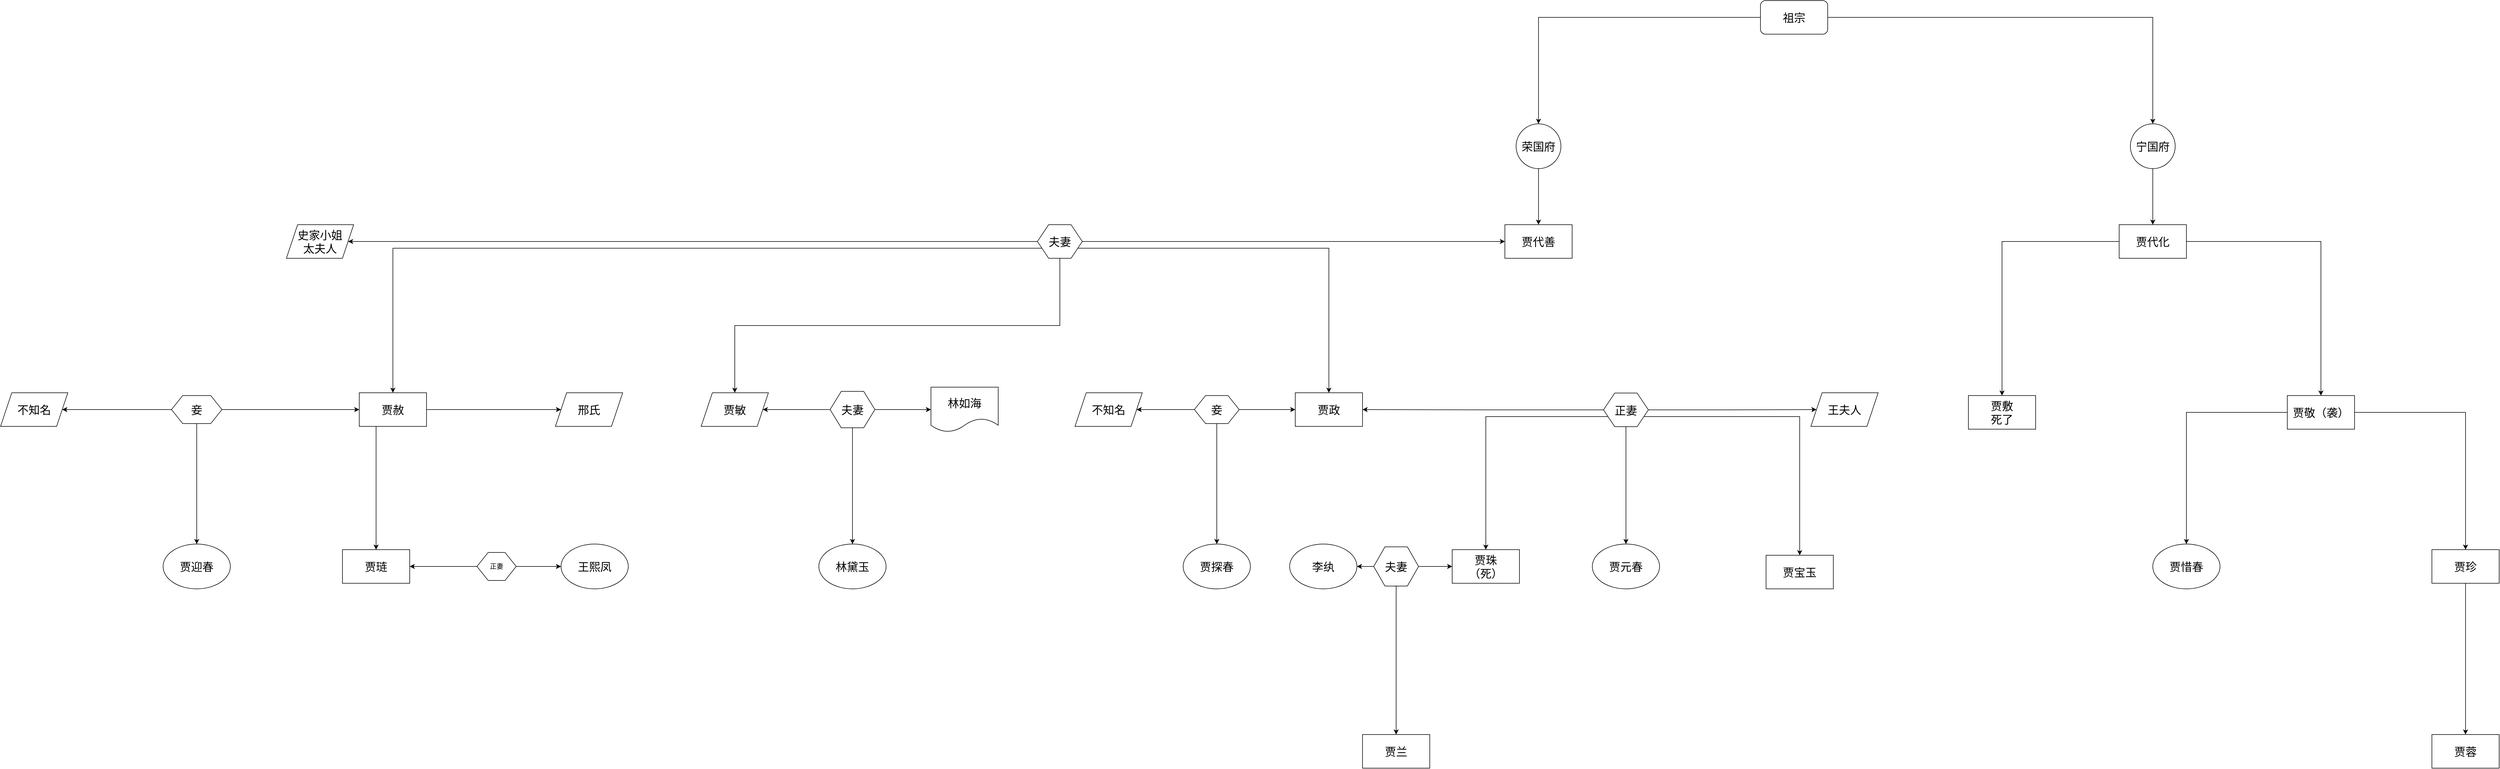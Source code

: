 <mxfile version="22.1.16" type="github">
  <diagram name="Page-1" id="Ep9QOVcMTnSpIJEs8LK5">
    <mxGraphModel dx="6066" dy="1865" grid="1" gridSize="10" guides="1" tooltips="1" connect="1" arrows="1" fold="1" page="1" pageScale="1" pageWidth="827" pageHeight="1169" math="0" shadow="0">
      <root>
        <mxCell id="0" />
        <mxCell id="1" parent="0" />
        <mxCell id="Ub61VKP5db7Y0_wZyz6B-24" value="" style="edgeStyle=orthogonalEdgeStyle;rounded=0;orthogonalLoop=1;jettySize=auto;html=1;" parent="1" source="Ub61VKP5db7Y0_wZyz6B-4" target="Ub61VKP5db7Y0_wZyz6B-23" edge="1">
          <mxGeometry relative="1" as="geometry" />
        </mxCell>
        <mxCell id="Ub61VKP5db7Y0_wZyz6B-4" value="&lt;font style=&quot;font-size: 20px;&quot;&gt;荣国府&lt;/font&gt;" style="ellipse;whiteSpace=wrap;html=1;aspect=fixed;" parent="1" vertex="1">
          <mxGeometry x="374" y="230" width="80" height="80" as="geometry" />
        </mxCell>
        <mxCell id="Ub61VKP5db7Y0_wZyz6B-14" value="" style="edgeStyle=orthogonalEdgeStyle;rounded=0;orthogonalLoop=1;jettySize=auto;html=1;" parent="1" source="Ub61VKP5db7Y0_wZyz6B-5" target="Ub61VKP5db7Y0_wZyz6B-13" edge="1">
          <mxGeometry relative="1" as="geometry" />
        </mxCell>
        <mxCell id="Ub61VKP5db7Y0_wZyz6B-5" value="&lt;font style=&quot;font-size: 20px;&quot;&gt;宁国府&lt;/font&gt;" style="ellipse;whiteSpace=wrap;html=1;aspect=fixed;" parent="1" vertex="1">
          <mxGeometry x="1470" y="230" width="80" height="80" as="geometry" />
        </mxCell>
        <mxCell id="Ub61VKP5db7Y0_wZyz6B-16" value="" style="edgeStyle=orthogonalEdgeStyle;rounded=0;orthogonalLoop=1;jettySize=auto;html=1;" parent="1" source="Ub61VKP5db7Y0_wZyz6B-13" target="Ub61VKP5db7Y0_wZyz6B-15" edge="1">
          <mxGeometry relative="1" as="geometry" />
        </mxCell>
        <mxCell id="Ub61VKP5db7Y0_wZyz6B-18" value="" style="edgeStyle=orthogonalEdgeStyle;rounded=0;orthogonalLoop=1;jettySize=auto;html=1;" parent="1" source="Ub61VKP5db7Y0_wZyz6B-13" target="Ub61VKP5db7Y0_wZyz6B-17" edge="1">
          <mxGeometry relative="1" as="geometry" />
        </mxCell>
        <mxCell id="Ub61VKP5db7Y0_wZyz6B-13" value="&lt;font style=&quot;font-size: 20px;&quot;&gt;贾代化&lt;/font&gt;" style="whiteSpace=wrap;html=1;" parent="1" vertex="1">
          <mxGeometry x="1450" y="410" width="120" height="60" as="geometry" />
        </mxCell>
        <mxCell id="Ub61VKP5db7Y0_wZyz6B-20" value="" style="edgeStyle=orthogonalEdgeStyle;rounded=0;orthogonalLoop=1;jettySize=auto;html=1;exitX=1;exitY=0.5;exitDx=0;exitDy=0;" parent="1" source="Ub61VKP5db7Y0_wZyz6B-15" target="Ub61VKP5db7Y0_wZyz6B-19" edge="1">
          <mxGeometry relative="1" as="geometry" />
        </mxCell>
        <mxCell id="Ub61VKP5db7Y0_wZyz6B-76" style="edgeStyle=orthogonalEdgeStyle;rounded=0;orthogonalLoop=1;jettySize=auto;html=1;exitX=0;exitY=0.5;exitDx=0;exitDy=0;" parent="1" source="Ub61VKP5db7Y0_wZyz6B-15" target="Ub61VKP5db7Y0_wZyz6B-77" edge="1">
          <mxGeometry relative="1" as="geometry">
            <mxPoint x="1580" y="990.0" as="targetPoint" />
          </mxGeometry>
        </mxCell>
        <mxCell id="Ub61VKP5db7Y0_wZyz6B-15" value="&lt;font style=&quot;font-size: 20px;&quot;&gt;贾敬（袭）&lt;/font&gt;" style="whiteSpace=wrap;html=1;" parent="1" vertex="1">
          <mxGeometry x="1750" y="715" width="120" height="60" as="geometry" />
        </mxCell>
        <mxCell id="Ub61VKP5db7Y0_wZyz6B-17" value="&lt;font style=&quot;font-size: 20px;&quot;&gt;贾敷&lt;br&gt;死了&lt;/font&gt;" style="whiteSpace=wrap;html=1;" parent="1" vertex="1">
          <mxGeometry x="1181" y="715" width="120" height="60" as="geometry" />
        </mxCell>
        <mxCell id="Ub61VKP5db7Y0_wZyz6B-22" value="" style="edgeStyle=orthogonalEdgeStyle;rounded=0;orthogonalLoop=1;jettySize=auto;html=1;" parent="1" source="Ub61VKP5db7Y0_wZyz6B-19" target="Ub61VKP5db7Y0_wZyz6B-21" edge="1">
          <mxGeometry relative="1" as="geometry" />
        </mxCell>
        <mxCell id="Ub61VKP5db7Y0_wZyz6B-19" value="&lt;font style=&quot;font-size: 20px;&quot;&gt;贾珍&lt;/font&gt;" style="whiteSpace=wrap;html=1;" parent="1" vertex="1">
          <mxGeometry x="2008" y="990" width="120" height="60" as="geometry" />
        </mxCell>
        <mxCell id="Ub61VKP5db7Y0_wZyz6B-21" value="&lt;font style=&quot;font-size: 20px;&quot;&gt;贾蓉&lt;/font&gt;" style="whiteSpace=wrap;html=1;" parent="1" vertex="1">
          <mxGeometry x="2008" y="1320" width="120" height="60" as="geometry" />
        </mxCell>
        <mxCell id="Ub61VKP5db7Y0_wZyz6B-23" value="&lt;font style=&quot;font-size: 20px;&quot;&gt;贾代善&lt;/font&gt;" style="whiteSpace=wrap;html=1;" parent="1" vertex="1">
          <mxGeometry x="354" y="410" width="120" height="60" as="geometry" />
        </mxCell>
        <mxCell id="Ub61VKP5db7Y0_wZyz6B-26" value="&lt;font style=&quot;font-size: 20px;&quot;&gt;史家小姐&lt;br&gt;太夫人&lt;br&gt;&lt;/font&gt;" style="shape=parallelogram;perimeter=parallelogramPerimeter;whiteSpace=wrap;html=1;fixedSize=1;" parent="1" vertex="1">
          <mxGeometry x="-1820" y="410" width="120" height="60" as="geometry" />
        </mxCell>
        <mxCell id="Ub61VKP5db7Y0_wZyz6B-34" value="" style="endArrow=classic;html=1;rounded=0;entryX=0.5;entryY=0;entryDx=0;entryDy=0;exitX=1;exitY=0.5;exitDx=0;exitDy=0;" parent="1" source="Wx3JRDpjjMe_tHbaAGEB-1" target="Ub61VKP5db7Y0_wZyz6B-5" edge="1">
          <mxGeometry width="50" height="50" relative="1" as="geometry">
            <mxPoint x="990" y="30" as="sourcePoint" />
            <mxPoint x="720" y="300" as="targetPoint" />
            <Array as="points">
              <mxPoint x="1510" y="40" />
            </Array>
          </mxGeometry>
        </mxCell>
        <mxCell id="Ub61VKP5db7Y0_wZyz6B-35" value="" style="endArrow=classic;html=1;rounded=0;entryX=0.5;entryY=0;entryDx=0;entryDy=0;exitX=0;exitY=0.5;exitDx=0;exitDy=0;" parent="1" source="Wx3JRDpjjMe_tHbaAGEB-1" target="Ub61VKP5db7Y0_wZyz6B-4" edge="1">
          <mxGeometry width="50" height="50" relative="1" as="geometry">
            <mxPoint x="790" y="40" as="sourcePoint" />
            <mxPoint x="720" y="300" as="targetPoint" />
            <Array as="points">
              <mxPoint x="414" y="40" />
            </Array>
          </mxGeometry>
        </mxCell>
        <mxCell id="Ub61VKP5db7Y0_wZyz6B-40" style="edgeStyle=orthogonalEdgeStyle;rounded=0;orthogonalLoop=1;jettySize=auto;html=1;exitX=1;exitY=0.5;exitDx=0;exitDy=0;entryX=0;entryY=0.5;entryDx=0;entryDy=0;" parent="1" source="Ub61VKP5db7Y0_wZyz6B-37" target="Ub61VKP5db7Y0_wZyz6B-23" edge="1">
          <mxGeometry relative="1" as="geometry">
            <Array as="points">
              <mxPoint x="320" y="440" />
              <mxPoint x="320" y="440" />
            </Array>
          </mxGeometry>
        </mxCell>
        <mxCell id="Ub61VKP5db7Y0_wZyz6B-41" style="edgeStyle=orthogonalEdgeStyle;rounded=0;orthogonalLoop=1;jettySize=auto;html=1;exitX=0;exitY=0.5;exitDx=0;exitDy=0;entryX=1;entryY=0.5;entryDx=0;entryDy=0;" parent="1" source="Ub61VKP5db7Y0_wZyz6B-37" target="Ub61VKP5db7Y0_wZyz6B-26" edge="1">
          <mxGeometry relative="1" as="geometry" />
        </mxCell>
        <mxCell id="Ub61VKP5db7Y0_wZyz6B-43" style="edgeStyle=orthogonalEdgeStyle;rounded=0;orthogonalLoop=1;jettySize=auto;html=1;exitX=0;exitY=0.75;exitDx=0;exitDy=0;" parent="1" source="Ub61VKP5db7Y0_wZyz6B-37" target="Ub61VKP5db7Y0_wZyz6B-44" edge="1">
          <mxGeometry relative="1" as="geometry">
            <mxPoint x="90" y="700" as="targetPoint" />
          </mxGeometry>
        </mxCell>
        <mxCell id="Ub61VKP5db7Y0_wZyz6B-45" style="edgeStyle=orthogonalEdgeStyle;rounded=0;orthogonalLoop=1;jettySize=auto;html=1;exitX=1;exitY=0.75;exitDx=0;exitDy=0;" parent="1" source="Ub61VKP5db7Y0_wZyz6B-37" target="Ub61VKP5db7Y0_wZyz6B-46" edge="1">
          <mxGeometry relative="1" as="geometry">
            <mxPoint x="270.0" y="720" as="targetPoint" />
          </mxGeometry>
        </mxCell>
        <mxCell id="Ub61VKP5db7Y0_wZyz6B-78" style="edgeStyle=orthogonalEdgeStyle;rounded=0;orthogonalLoop=1;jettySize=auto;html=1;exitX=0.5;exitY=1;exitDx=0;exitDy=0;" parent="1" source="Ub61VKP5db7Y0_wZyz6B-37" target="Ub61VKP5db7Y0_wZyz6B-79" edge="1">
          <mxGeometry relative="1" as="geometry">
            <mxPoint x="-830" y="730" as="targetPoint" />
          </mxGeometry>
        </mxCell>
        <mxCell id="Ub61VKP5db7Y0_wZyz6B-37" value="&lt;font style=&quot;font-size: 20px;&quot;&gt;夫妻&lt;/font&gt;" style="shape=hexagon;perimeter=hexagonPerimeter2;whiteSpace=wrap;html=1;fixedSize=1;" parent="1" vertex="1">
          <mxGeometry x="-480" y="410" width="80" height="60" as="geometry" />
        </mxCell>
        <mxCell id="Ub61VKP5db7Y0_wZyz6B-87" style="edgeStyle=orthogonalEdgeStyle;rounded=0;orthogonalLoop=1;jettySize=auto;html=1;exitX=0.25;exitY=1;exitDx=0;exitDy=0;" parent="1" source="Ub61VKP5db7Y0_wZyz6B-44" target="Ub61VKP5db7Y0_wZyz6B-88" edge="1">
          <mxGeometry relative="1" as="geometry">
            <mxPoint x="-1450" y="1040.0" as="targetPoint" />
          </mxGeometry>
        </mxCell>
        <mxCell id="Ub61VKP5db7Y0_wZyz6B-94" style="edgeStyle=orthogonalEdgeStyle;rounded=0;orthogonalLoop=1;jettySize=auto;html=1;exitX=1;exitY=0.5;exitDx=0;exitDy=0;entryX=0;entryY=0.5;entryDx=0;entryDy=0;" parent="1" source="Ub61VKP5db7Y0_wZyz6B-44" target="Ub61VKP5db7Y0_wZyz6B-93" edge="1">
          <mxGeometry relative="1" as="geometry" />
        </mxCell>
        <mxCell id="Ub61VKP5db7Y0_wZyz6B-44" value="&lt;font style=&quot;font-size: 20px;&quot;&gt;贾赦&lt;/font&gt;" style="rounded=0;whiteSpace=wrap;html=1;" parent="1" vertex="1">
          <mxGeometry x="-1690" y="710" width="120" height="60" as="geometry" />
        </mxCell>
        <mxCell id="Ub61VKP5db7Y0_wZyz6B-46" value="&lt;font style=&quot;font-size: 20px;&quot;&gt;贾政&lt;/font&gt;" style="rounded=0;whiteSpace=wrap;html=1;" parent="1" vertex="1">
          <mxGeometry x="-20.0" y="710" width="120" height="60" as="geometry" />
        </mxCell>
        <mxCell id="Ub61VKP5db7Y0_wZyz6B-54" style="edgeStyle=orthogonalEdgeStyle;rounded=0;orthogonalLoop=1;jettySize=auto;html=1;exitX=0;exitY=0.5;exitDx=0;exitDy=0;entryX=1;entryY=0.5;entryDx=0;entryDy=0;" parent="1" source="Ub61VKP5db7Y0_wZyz6B-52" target="Ub61VKP5db7Y0_wZyz6B-46" edge="1">
          <mxGeometry relative="1" as="geometry" />
        </mxCell>
        <mxCell id="Ub61VKP5db7Y0_wZyz6B-56" style="edgeStyle=orthogonalEdgeStyle;rounded=0;orthogonalLoop=1;jettySize=auto;html=1;exitX=1;exitY=0.5;exitDx=0;exitDy=0;" parent="1" source="Ub61VKP5db7Y0_wZyz6B-52" target="Ub61VKP5db7Y0_wZyz6B-55" edge="1">
          <mxGeometry relative="1" as="geometry" />
        </mxCell>
        <mxCell id="Ub61VKP5db7Y0_wZyz6B-57" style="edgeStyle=orthogonalEdgeStyle;rounded=0;orthogonalLoop=1;jettySize=auto;html=1;exitX=0;exitY=0.75;exitDx=0;exitDy=0;" parent="1" source="Ub61VKP5db7Y0_wZyz6B-52" target="Ub61VKP5db7Y0_wZyz6B-58" edge="1">
          <mxGeometry relative="1" as="geometry">
            <mxPoint x="200.0" y="920.0" as="targetPoint" />
          </mxGeometry>
        </mxCell>
        <mxCell id="Ub61VKP5db7Y0_wZyz6B-59" style="edgeStyle=orthogonalEdgeStyle;rounded=0;orthogonalLoop=1;jettySize=auto;html=1;exitX=0.5;exitY=1;exitDx=0;exitDy=0;" parent="1" source="Ub61VKP5db7Y0_wZyz6B-52" target="Ub61VKP5db7Y0_wZyz6B-60" edge="1">
          <mxGeometry relative="1" as="geometry">
            <mxPoint x="289.308" y="1020.0" as="targetPoint" />
          </mxGeometry>
        </mxCell>
        <mxCell id="Ub61VKP5db7Y0_wZyz6B-61" style="edgeStyle=orthogonalEdgeStyle;rounded=0;orthogonalLoop=1;jettySize=auto;html=1;exitX=1;exitY=0.75;exitDx=0;exitDy=0;" parent="1" source="Ub61VKP5db7Y0_wZyz6B-52" target="Ub61VKP5db7Y0_wZyz6B-62" edge="1">
          <mxGeometry relative="1" as="geometry">
            <mxPoint x="450.0" y="1010.0" as="targetPoint" />
          </mxGeometry>
        </mxCell>
        <mxCell id="Ub61VKP5db7Y0_wZyz6B-52" value="&lt;font style=&quot;font-size: 20px;&quot;&gt;正妻&lt;/font&gt;" style="shape=hexagon;perimeter=hexagonPerimeter2;whiteSpace=wrap;html=1;fixedSize=1;" parent="1" vertex="1">
          <mxGeometry x="530" y="710.5" width="80" height="60" as="geometry" />
        </mxCell>
        <mxCell id="Ub61VKP5db7Y0_wZyz6B-55" value="&lt;font style=&quot;font-size: 20px;&quot;&gt;王夫人&lt;/font&gt;" style="shape=parallelogram;perimeter=parallelogramPerimeter;whiteSpace=wrap;html=1;fixedSize=1;" parent="1" vertex="1">
          <mxGeometry x="900" y="710" width="120" height="60" as="geometry" />
        </mxCell>
        <mxCell id="Ub61VKP5db7Y0_wZyz6B-58" value="&lt;font style=&quot;font-size: 20px;&quot;&gt;贾珠&lt;br&gt;（死）&lt;br&gt;&lt;/font&gt;" style="rounded=0;whiteSpace=wrap;html=1;" parent="1" vertex="1">
          <mxGeometry x="260.0" y="990.0" width="120" height="60" as="geometry" />
        </mxCell>
        <mxCell id="Ub61VKP5db7Y0_wZyz6B-60" value="&lt;font style=&quot;font-size: 20px;&quot;&gt;贾元春&lt;/font&gt;" style="ellipse;whiteSpace=wrap;html=1;" parent="1" vertex="1">
          <mxGeometry x="509.998" y="980.0" width="120" height="80" as="geometry" />
        </mxCell>
        <mxCell id="Ub61VKP5db7Y0_wZyz6B-62" value="&lt;font style=&quot;font-size: 20px;&quot;&gt;贾宝玉&lt;/font&gt;" style="rounded=0;whiteSpace=wrap;html=1;" parent="1" vertex="1">
          <mxGeometry x="820.0" y="1000.0" width="120" height="60" as="geometry" />
        </mxCell>
        <mxCell id="Ub61VKP5db7Y0_wZyz6B-64" style="edgeStyle=orthogonalEdgeStyle;rounded=0;orthogonalLoop=1;jettySize=auto;html=1;exitX=1;exitY=0.5;exitDx=0;exitDy=0;entryX=0;entryY=0.5;entryDx=0;entryDy=0;" parent="1" source="Ub61VKP5db7Y0_wZyz6B-63" target="Ub61VKP5db7Y0_wZyz6B-44" edge="1">
          <mxGeometry relative="1" as="geometry" />
        </mxCell>
        <mxCell id="Ub61VKP5db7Y0_wZyz6B-66" style="edgeStyle=orthogonalEdgeStyle;rounded=0;orthogonalLoop=1;jettySize=auto;html=1;entryX=1;entryY=0.5;entryDx=0;entryDy=0;" parent="1" source="Ub61VKP5db7Y0_wZyz6B-63" target="Ub61VKP5db7Y0_wZyz6B-65" edge="1">
          <mxGeometry relative="1" as="geometry" />
        </mxCell>
        <mxCell id="Ub61VKP5db7Y0_wZyz6B-67" style="edgeStyle=orthogonalEdgeStyle;rounded=0;orthogonalLoop=1;jettySize=auto;html=1;exitX=0.5;exitY=1;exitDx=0;exitDy=0;" parent="1" source="Ub61VKP5db7Y0_wZyz6B-63" target="Ub61VKP5db7Y0_wZyz6B-68" edge="1">
          <mxGeometry relative="1" as="geometry">
            <mxPoint x="-1700" y="1020.0" as="targetPoint" />
          </mxGeometry>
        </mxCell>
        <mxCell id="Ub61VKP5db7Y0_wZyz6B-63" value="&lt;font style=&quot;font-size: 20px;&quot;&gt;妾&lt;/font&gt;" style="shape=hexagon;perimeter=hexagonPerimeter2;whiteSpace=wrap;html=1;fixedSize=1;" parent="1" vertex="1">
          <mxGeometry x="-2025" y="715" width="90" height="50" as="geometry" />
        </mxCell>
        <mxCell id="Ub61VKP5db7Y0_wZyz6B-65" value="&lt;font style=&quot;font-size: 20px;&quot;&gt;不知名&lt;/font&gt;" style="shape=parallelogram;perimeter=parallelogramPerimeter;whiteSpace=wrap;html=1;fixedSize=1;" parent="1" vertex="1">
          <mxGeometry x="-2330" y="710" width="120" height="60" as="geometry" />
        </mxCell>
        <mxCell id="Ub61VKP5db7Y0_wZyz6B-68" value="&lt;font style=&quot;font-size: 20px;&quot;&gt;贾迎春&lt;/font&gt;" style="ellipse;whiteSpace=wrap;html=1;" parent="1" vertex="1">
          <mxGeometry x="-2040" y="980.0" width="120" height="80" as="geometry" />
        </mxCell>
        <mxCell id="Ub61VKP5db7Y0_wZyz6B-71" value="" style="edgeStyle=orthogonalEdgeStyle;rounded=0;orthogonalLoop=1;jettySize=auto;html=1;" parent="1" source="Ub61VKP5db7Y0_wZyz6B-69" target="Ub61VKP5db7Y0_wZyz6B-70" edge="1">
          <mxGeometry relative="1" as="geometry" />
        </mxCell>
        <mxCell id="Ub61VKP5db7Y0_wZyz6B-72" style="edgeStyle=orthogonalEdgeStyle;rounded=0;orthogonalLoop=1;jettySize=auto;html=1;exitX=1;exitY=0.5;exitDx=0;exitDy=0;entryX=0;entryY=0.5;entryDx=0;entryDy=0;" parent="1" source="Ub61VKP5db7Y0_wZyz6B-69" target="Ub61VKP5db7Y0_wZyz6B-46" edge="1">
          <mxGeometry relative="1" as="geometry" />
        </mxCell>
        <mxCell id="Ub61VKP5db7Y0_wZyz6B-74" style="edgeStyle=orthogonalEdgeStyle;rounded=0;orthogonalLoop=1;jettySize=auto;html=1;exitX=0.5;exitY=1;exitDx=0;exitDy=0;entryX=0.5;entryY=0;entryDx=0;entryDy=0;" parent="1" source="Ub61VKP5db7Y0_wZyz6B-69" target="Ub61VKP5db7Y0_wZyz6B-73" edge="1">
          <mxGeometry relative="1" as="geometry" />
        </mxCell>
        <mxCell id="Ub61VKP5db7Y0_wZyz6B-69" value="&lt;font style=&quot;font-size: 20px;&quot;&gt;妾&lt;/font&gt;" style="shape=hexagon;perimeter=hexagonPerimeter2;whiteSpace=wrap;html=1;fixedSize=1;" parent="1" vertex="1">
          <mxGeometry x="-200" y="715" width="80" height="50" as="geometry" />
        </mxCell>
        <mxCell id="Ub61VKP5db7Y0_wZyz6B-70" value="&lt;font style=&quot;font-size: 20px;&quot;&gt;不知名&lt;/font&gt;" style="shape=parallelogram;perimeter=parallelogramPerimeter;whiteSpace=wrap;html=1;fixedSize=1;" parent="1" vertex="1">
          <mxGeometry x="-413" y="710" width="120" height="60" as="geometry" />
        </mxCell>
        <mxCell id="Ub61VKP5db7Y0_wZyz6B-73" value="&lt;font style=&quot;font-size: 20px;&quot;&gt;贾探春&lt;/font&gt;" style="ellipse;whiteSpace=wrap;html=1;" parent="1" vertex="1">
          <mxGeometry x="-220" y="980" width="120" height="80" as="geometry" />
        </mxCell>
        <mxCell id="Ub61VKP5db7Y0_wZyz6B-77" value="&lt;font style=&quot;font-size: 20px;&quot;&gt;贾惜春&lt;/font&gt;" style="ellipse;whiteSpace=wrap;html=1;" parent="1" vertex="1">
          <mxGeometry x="1510" y="980.0" width="120" height="80" as="geometry" />
        </mxCell>
        <mxCell id="Ub61VKP5db7Y0_wZyz6B-79" value="&lt;font style=&quot;font-size: 20px;&quot;&gt;贾敏&lt;/font&gt;" style="shape=parallelogram;perimeter=parallelogramPerimeter;whiteSpace=wrap;html=1;fixedSize=1;" parent="1" vertex="1">
          <mxGeometry x="-1080" y="710" width="120" height="60" as="geometry" />
        </mxCell>
        <mxCell id="Ub61VKP5db7Y0_wZyz6B-81" value="&lt;font style=&quot;font-size: 20px;&quot;&gt;林如海&lt;/font&gt;" style="shape=document;whiteSpace=wrap;html=1;boundedLbl=1;" parent="1" vertex="1">
          <mxGeometry x="-670" y="700" width="120" height="80" as="geometry" />
        </mxCell>
        <mxCell id="Ub61VKP5db7Y0_wZyz6B-83" style="edgeStyle=orthogonalEdgeStyle;rounded=0;orthogonalLoop=1;jettySize=auto;html=1;exitX=0;exitY=0.5;exitDx=0;exitDy=0;" parent="1" source="Ub61VKP5db7Y0_wZyz6B-82" target="Ub61VKP5db7Y0_wZyz6B-79" edge="1">
          <mxGeometry relative="1" as="geometry" />
        </mxCell>
        <mxCell id="Ub61VKP5db7Y0_wZyz6B-84" style="edgeStyle=orthogonalEdgeStyle;rounded=0;orthogonalLoop=1;jettySize=auto;html=1;exitX=1;exitY=0.5;exitDx=0;exitDy=0;entryX=0;entryY=0.5;entryDx=0;entryDy=0;" parent="1" source="Ub61VKP5db7Y0_wZyz6B-82" target="Ub61VKP5db7Y0_wZyz6B-81" edge="1">
          <mxGeometry relative="1" as="geometry" />
        </mxCell>
        <mxCell id="Ub61VKP5db7Y0_wZyz6B-85" style="edgeStyle=orthogonalEdgeStyle;rounded=0;orthogonalLoop=1;jettySize=auto;html=1;exitX=0.5;exitY=1;exitDx=0;exitDy=0;" parent="1" source="Ub61VKP5db7Y0_wZyz6B-82" target="Ub61VKP5db7Y0_wZyz6B-86" edge="1">
          <mxGeometry relative="1" as="geometry">
            <mxPoint x="-820" y="1000" as="targetPoint" />
          </mxGeometry>
        </mxCell>
        <mxCell id="Ub61VKP5db7Y0_wZyz6B-82" value="&lt;font style=&quot;font-size: 20px;&quot;&gt;夫妻&lt;/font&gt;" style="shape=hexagon;perimeter=hexagonPerimeter2;whiteSpace=wrap;html=1;fixedSize=1;" parent="1" vertex="1">
          <mxGeometry x="-850" y="707.5" width="80" height="65" as="geometry" />
        </mxCell>
        <mxCell id="Ub61VKP5db7Y0_wZyz6B-86" value="&lt;font style=&quot;font-size: 20px;&quot;&gt;林黛玉&lt;/font&gt;" style="ellipse;whiteSpace=wrap;html=1;" parent="1" vertex="1">
          <mxGeometry x="-870" y="980" width="120" height="80" as="geometry" />
        </mxCell>
        <mxCell id="Ub61VKP5db7Y0_wZyz6B-88" value="&lt;font style=&quot;font-size: 20px;&quot;&gt;贾琏&lt;/font&gt;" style="rounded=0;whiteSpace=wrap;html=1;" parent="1" vertex="1">
          <mxGeometry x="-1720" y="990.0" width="120" height="60" as="geometry" />
        </mxCell>
        <mxCell id="Ub61VKP5db7Y0_wZyz6B-89" value="&lt;font style=&quot;font-size: 20px;&quot;&gt;王熙凤&lt;/font&gt;" style="ellipse;whiteSpace=wrap;html=1;" parent="1" vertex="1">
          <mxGeometry x="-1330" y="980" width="120" height="80" as="geometry" />
        </mxCell>
        <mxCell id="Ub61VKP5db7Y0_wZyz6B-91" style="edgeStyle=orthogonalEdgeStyle;rounded=0;orthogonalLoop=1;jettySize=auto;html=1;exitX=1;exitY=0.5;exitDx=0;exitDy=0;entryX=0;entryY=0.5;entryDx=0;entryDy=0;" parent="1" source="Ub61VKP5db7Y0_wZyz6B-90" target="Ub61VKP5db7Y0_wZyz6B-89" edge="1">
          <mxGeometry relative="1" as="geometry" />
        </mxCell>
        <mxCell id="Ub61VKP5db7Y0_wZyz6B-92" style="edgeStyle=orthogonalEdgeStyle;rounded=0;orthogonalLoop=1;jettySize=auto;html=1;exitX=0;exitY=0.5;exitDx=0;exitDy=0;entryX=1;entryY=0.5;entryDx=0;entryDy=0;" parent="1" source="Ub61VKP5db7Y0_wZyz6B-90" target="Ub61VKP5db7Y0_wZyz6B-88" edge="1">
          <mxGeometry relative="1" as="geometry" />
        </mxCell>
        <mxCell id="Ub61VKP5db7Y0_wZyz6B-90" value="正妻" style="shape=hexagon;perimeter=hexagonPerimeter2;whiteSpace=wrap;html=1;fixedSize=1;" parent="1" vertex="1">
          <mxGeometry x="-1480" y="995" width="70" height="50" as="geometry" />
        </mxCell>
        <mxCell id="Ub61VKP5db7Y0_wZyz6B-93" value="&lt;font style=&quot;font-size: 20px;&quot;&gt;邢氏&lt;/font&gt;" style="shape=parallelogram;perimeter=parallelogramPerimeter;whiteSpace=wrap;html=1;fixedSize=1;" parent="1" vertex="1">
          <mxGeometry x="-1340" y="710" width="120" height="60" as="geometry" />
        </mxCell>
        <mxCell id="Wx3JRDpjjMe_tHbaAGEB-1" value="&lt;font style=&quot;font-size: 20px;&quot;&gt;祖宗&lt;/font&gt;" style="rounded=1;whiteSpace=wrap;html=1;" parent="1" vertex="1">
          <mxGeometry x="810" y="10" width="120" height="60" as="geometry" />
        </mxCell>
        <mxCell id="18Bgfcr8O1GYCSpPIe0D-1" value="&lt;font style=&quot;font-size: 20px;&quot;&gt;李纨&lt;/font&gt;" style="ellipse;whiteSpace=wrap;html=1;" vertex="1" parent="1">
          <mxGeometry x="-30" y="980" width="120" height="80" as="geometry" />
        </mxCell>
        <mxCell id="18Bgfcr8O1GYCSpPIe0D-3" style="edgeStyle=orthogonalEdgeStyle;rounded=0;orthogonalLoop=1;jettySize=auto;html=1;exitX=1;exitY=0.5;exitDx=0;exitDy=0;entryX=0;entryY=0.5;entryDx=0;entryDy=0;" edge="1" parent="1" source="18Bgfcr8O1GYCSpPIe0D-2" target="Ub61VKP5db7Y0_wZyz6B-58">
          <mxGeometry relative="1" as="geometry" />
        </mxCell>
        <mxCell id="18Bgfcr8O1GYCSpPIe0D-4" style="edgeStyle=orthogonalEdgeStyle;rounded=0;orthogonalLoop=1;jettySize=auto;html=1;exitX=0;exitY=0.5;exitDx=0;exitDy=0;entryX=1;entryY=0.5;entryDx=0;entryDy=0;" edge="1" parent="1" source="18Bgfcr8O1GYCSpPIe0D-2" target="18Bgfcr8O1GYCSpPIe0D-1">
          <mxGeometry relative="1" as="geometry" />
        </mxCell>
        <mxCell id="18Bgfcr8O1GYCSpPIe0D-5" style="edgeStyle=orthogonalEdgeStyle;rounded=0;orthogonalLoop=1;jettySize=auto;html=1;exitX=0.5;exitY=1;exitDx=0;exitDy=0;" edge="1" parent="1" source="18Bgfcr8O1GYCSpPIe0D-2" target="18Bgfcr8O1GYCSpPIe0D-6">
          <mxGeometry relative="1" as="geometry">
            <mxPoint x="160" y="1170" as="targetPoint" />
          </mxGeometry>
        </mxCell>
        <mxCell id="18Bgfcr8O1GYCSpPIe0D-2" value="&lt;font style=&quot;font-size: 20px;&quot;&gt;夫妻&lt;/font&gt;" style="shape=hexagon;perimeter=hexagonPerimeter2;whiteSpace=wrap;html=1;fixedSize=1;" vertex="1" parent="1">
          <mxGeometry x="120" y="985" width="80" height="70" as="geometry" />
        </mxCell>
        <mxCell id="18Bgfcr8O1GYCSpPIe0D-6" value="&lt;font style=&quot;font-size: 20px;&quot;&gt;贾兰&lt;/font&gt;" style="rounded=0;whiteSpace=wrap;html=1;" vertex="1" parent="1">
          <mxGeometry x="100" y="1320" width="120" height="60" as="geometry" />
        </mxCell>
      </root>
    </mxGraphModel>
  </diagram>
</mxfile>
